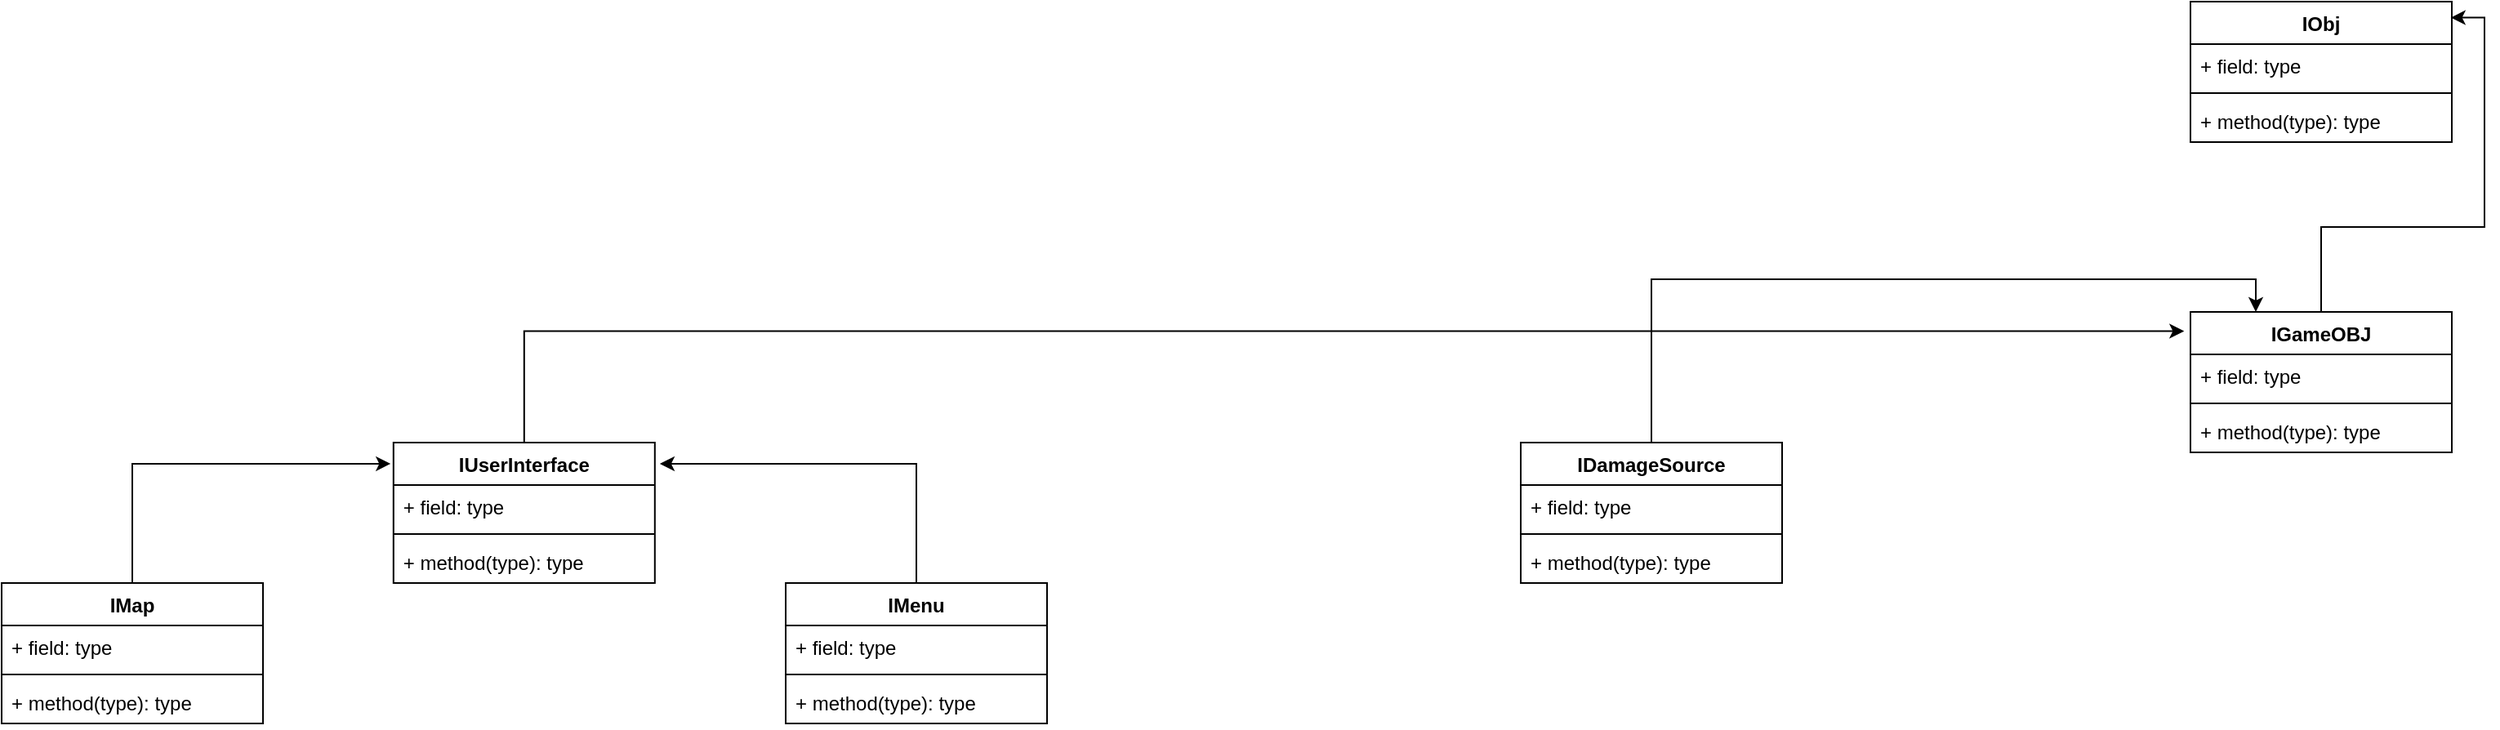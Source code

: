 <mxfile version="12.1.3" pages="1"><diagram id="u82egdFm9JUHlKRt-Qnc" name="Page-1"><mxGraphModel dx="3117" dy="551" grid="1" gridSize="10" guides="1" tooltips="1" connect="1" arrows="1" fold="1" page="1" pageScale="1" pageWidth="827" pageHeight="1169" math="0" shadow="0"><root><mxCell id="0"/><mxCell id="1" parent="0"/><mxCell id="ENZpwtx71xa39ozKBErt-1" value="IObj" style="swimlane;fontStyle=1;align=center;verticalAlign=top;childLayout=stackLayout;horizontal=1;startSize=26;horizontalStack=0;resizeParent=1;resizeParentMax=0;resizeLast=0;collapsible=1;marginBottom=0;" vertex="1" parent="1"><mxGeometry x="90" y="60" width="160" height="86" as="geometry"/></mxCell><mxCell id="ENZpwtx71xa39ozKBErt-2" value="+ field: type" style="text;strokeColor=none;fillColor=none;align=left;verticalAlign=top;spacingLeft=4;spacingRight=4;overflow=hidden;rotatable=0;points=[[0,0.5],[1,0.5]];portConstraint=eastwest;" vertex="1" parent="ENZpwtx71xa39ozKBErt-1"><mxGeometry y="26" width="160" height="26" as="geometry"/></mxCell><mxCell id="ENZpwtx71xa39ozKBErt-3" value="" style="line;strokeWidth=1;fillColor=none;align=left;verticalAlign=middle;spacingTop=-1;spacingLeft=3;spacingRight=3;rotatable=0;labelPosition=right;points=[];portConstraint=eastwest;" vertex="1" parent="ENZpwtx71xa39ozKBErt-1"><mxGeometry y="52" width="160" height="8" as="geometry"/></mxCell><mxCell id="ENZpwtx71xa39ozKBErt-4" value="+ method(type): type" style="text;strokeColor=none;fillColor=none;align=left;verticalAlign=top;spacingLeft=4;spacingRight=4;overflow=hidden;rotatable=0;points=[[0,0.5],[1,0.5]];portConstraint=eastwest;" vertex="1" parent="ENZpwtx71xa39ozKBErt-1"><mxGeometry y="60" width="160" height="26" as="geometry"/></mxCell><mxCell id="ENZpwtx71xa39ozKBErt-43" style="edgeStyle=orthogonalEdgeStyle;rounded=0;orthogonalLoop=1;jettySize=auto;html=1;exitX=0.5;exitY=0;exitDx=0;exitDy=0;entryX=-0.024;entryY=0.137;entryDx=0;entryDy=0;entryPerimeter=0;" edge="1" parent="1" source="ENZpwtx71xa39ozKBErt-5" target="ENZpwtx71xa39ozKBErt-33"><mxGeometry relative="1" as="geometry"><Array as="points"><mxPoint x="-930" y="262"/></Array></mxGeometry></mxCell><mxCell id="ENZpwtx71xa39ozKBErt-5" value="IUserInterface" style="swimlane;fontStyle=1;align=center;verticalAlign=top;childLayout=stackLayout;horizontal=1;startSize=26;horizontalStack=0;resizeParent=1;resizeParentMax=0;resizeLast=0;collapsible=1;marginBottom=0;" vertex="1" parent="1"><mxGeometry x="-1010.1" y="330" width="160" height="86" as="geometry"/></mxCell><mxCell id="ENZpwtx71xa39ozKBErt-6" value="+ field: type" style="text;strokeColor=none;fillColor=none;align=left;verticalAlign=top;spacingLeft=4;spacingRight=4;overflow=hidden;rotatable=0;points=[[0,0.5],[1,0.5]];portConstraint=eastwest;" vertex="1" parent="ENZpwtx71xa39ozKBErt-5"><mxGeometry y="26" width="160" height="26" as="geometry"/></mxCell><mxCell id="ENZpwtx71xa39ozKBErt-7" value="" style="line;strokeWidth=1;fillColor=none;align=left;verticalAlign=middle;spacingTop=-1;spacingLeft=3;spacingRight=3;rotatable=0;labelPosition=right;points=[];portConstraint=eastwest;" vertex="1" parent="ENZpwtx71xa39ozKBErt-5"><mxGeometry y="52" width="160" height="8" as="geometry"/></mxCell><mxCell id="ENZpwtx71xa39ozKBErt-8" value="+ method(type): type" style="text;strokeColor=none;fillColor=none;align=left;verticalAlign=top;spacingLeft=4;spacingRight=4;overflow=hidden;rotatable=0;points=[[0,0.5],[1,0.5]];portConstraint=eastwest;" vertex="1" parent="ENZpwtx71xa39ozKBErt-5"><mxGeometry y="60" width="160" height="26" as="geometry"/></mxCell><mxCell id="ENZpwtx71xa39ozKBErt-44" style="edgeStyle=orthogonalEdgeStyle;rounded=0;orthogonalLoop=1;jettySize=auto;html=1;exitX=0.5;exitY=0;exitDx=0;exitDy=0;entryX=1.019;entryY=0.151;entryDx=0;entryDy=0;entryPerimeter=0;" edge="1" parent="1" source="ENZpwtx71xa39ozKBErt-15" target="ENZpwtx71xa39ozKBErt-5"><mxGeometry relative="1" as="geometry"/></mxCell><mxCell id="ENZpwtx71xa39ozKBErt-15" value="IMenu" style="swimlane;fontStyle=1;align=center;verticalAlign=top;childLayout=stackLayout;horizontal=1;startSize=26;horizontalStack=0;resizeParent=1;resizeParentMax=0;resizeLast=0;collapsible=1;marginBottom=0;" vertex="1" parent="1"><mxGeometry x="-770" y="416" width="160" height="86" as="geometry"/></mxCell><mxCell id="ENZpwtx71xa39ozKBErt-16" value="+ field: type" style="text;strokeColor=none;fillColor=none;align=left;verticalAlign=top;spacingLeft=4;spacingRight=4;overflow=hidden;rotatable=0;points=[[0,0.5],[1,0.5]];portConstraint=eastwest;" vertex="1" parent="ENZpwtx71xa39ozKBErt-15"><mxGeometry y="26" width="160" height="26" as="geometry"/></mxCell><mxCell id="ENZpwtx71xa39ozKBErt-17" value="" style="line;strokeWidth=1;fillColor=none;align=left;verticalAlign=middle;spacingTop=-1;spacingLeft=3;spacingRight=3;rotatable=0;labelPosition=right;points=[];portConstraint=eastwest;" vertex="1" parent="ENZpwtx71xa39ozKBErt-15"><mxGeometry y="52" width="160" height="8" as="geometry"/></mxCell><mxCell id="ENZpwtx71xa39ozKBErt-18" value="+ method(type): type" style="text;strokeColor=none;fillColor=none;align=left;verticalAlign=top;spacingLeft=4;spacingRight=4;overflow=hidden;rotatable=0;points=[[0,0.5],[1,0.5]];portConstraint=eastwest;" vertex="1" parent="ENZpwtx71xa39ozKBErt-15"><mxGeometry y="60" width="160" height="26" as="geometry"/></mxCell><mxCell id="ENZpwtx71xa39ozKBErt-45" style="edgeStyle=orthogonalEdgeStyle;rounded=0;orthogonalLoop=1;jettySize=auto;html=1;exitX=0.5;exitY=0;exitDx=0;exitDy=0;entryX=-0.011;entryY=0.151;entryDx=0;entryDy=0;entryPerimeter=0;" edge="1" parent="1" source="ENZpwtx71xa39ozKBErt-19" target="ENZpwtx71xa39ozKBErt-5"><mxGeometry relative="1" as="geometry"/></mxCell><mxCell id="ENZpwtx71xa39ozKBErt-19" value="IMap" style="swimlane;fontStyle=1;align=center;verticalAlign=top;childLayout=stackLayout;horizontal=1;startSize=26;horizontalStack=0;resizeParent=1;resizeParentMax=0;resizeLast=0;collapsible=1;marginBottom=0;" vertex="1" parent="1"><mxGeometry x="-1250" y="416" width="160" height="86" as="geometry"/></mxCell><mxCell id="ENZpwtx71xa39ozKBErt-20" value="+ field: type" style="text;strokeColor=none;fillColor=none;align=left;verticalAlign=top;spacingLeft=4;spacingRight=4;overflow=hidden;rotatable=0;points=[[0,0.5],[1,0.5]];portConstraint=eastwest;" vertex="1" parent="ENZpwtx71xa39ozKBErt-19"><mxGeometry y="26" width="160" height="26" as="geometry"/></mxCell><mxCell id="ENZpwtx71xa39ozKBErt-21" value="" style="line;strokeWidth=1;fillColor=none;align=left;verticalAlign=middle;spacingTop=-1;spacingLeft=3;spacingRight=3;rotatable=0;labelPosition=right;points=[];portConstraint=eastwest;" vertex="1" parent="ENZpwtx71xa39ozKBErt-19"><mxGeometry y="52" width="160" height="8" as="geometry"/></mxCell><mxCell id="ENZpwtx71xa39ozKBErt-22" value="+ method(type): type" style="text;strokeColor=none;fillColor=none;align=left;verticalAlign=top;spacingLeft=4;spacingRight=4;overflow=hidden;rotatable=0;points=[[0,0.5],[1,0.5]];portConstraint=eastwest;" vertex="1" parent="ENZpwtx71xa39ozKBErt-19"><mxGeometry y="60" width="160" height="26" as="geometry"/></mxCell><mxCell id="ENZpwtx71xa39ozKBErt-46" style="edgeStyle=orthogonalEdgeStyle;rounded=0;orthogonalLoop=1;jettySize=auto;html=1;exitX=0.5;exitY=0;exitDx=0;exitDy=0;entryX=0.25;entryY=0;entryDx=0;entryDy=0;" edge="1" parent="1" source="ENZpwtx71xa39ozKBErt-29" target="ENZpwtx71xa39ozKBErt-33"><mxGeometry relative="1" as="geometry"/></mxCell><mxCell id="ENZpwtx71xa39ozKBErt-29" value="IDamageSource" style="swimlane;fontStyle=1;align=center;verticalAlign=top;childLayout=stackLayout;horizontal=1;startSize=26;horizontalStack=0;resizeParent=1;resizeParentMax=0;resizeLast=0;collapsible=1;marginBottom=0;" vertex="1" parent="1"><mxGeometry x="-320" y="330" width="160" height="86" as="geometry"/></mxCell><mxCell id="ENZpwtx71xa39ozKBErt-30" value="+ field: type" style="text;strokeColor=none;fillColor=none;align=left;verticalAlign=top;spacingLeft=4;spacingRight=4;overflow=hidden;rotatable=0;points=[[0,0.5],[1,0.5]];portConstraint=eastwest;" vertex="1" parent="ENZpwtx71xa39ozKBErt-29"><mxGeometry y="26" width="160" height="26" as="geometry"/></mxCell><mxCell id="ENZpwtx71xa39ozKBErt-31" value="" style="line;strokeWidth=1;fillColor=none;align=left;verticalAlign=middle;spacingTop=-1;spacingLeft=3;spacingRight=3;rotatable=0;labelPosition=right;points=[];portConstraint=eastwest;" vertex="1" parent="ENZpwtx71xa39ozKBErt-29"><mxGeometry y="52" width="160" height="8" as="geometry"/></mxCell><mxCell id="ENZpwtx71xa39ozKBErt-32" value="+ method(type): type" style="text;strokeColor=none;fillColor=none;align=left;verticalAlign=top;spacingLeft=4;spacingRight=4;overflow=hidden;rotatable=0;points=[[0,0.5],[1,0.5]];portConstraint=eastwest;" vertex="1" parent="ENZpwtx71xa39ozKBErt-29"><mxGeometry y="60" width="160" height="26" as="geometry"/></mxCell><mxCell id="ENZpwtx71xa39ozKBErt-42" style="edgeStyle=orthogonalEdgeStyle;rounded=0;orthogonalLoop=1;jettySize=auto;html=1;exitX=0.5;exitY=0;exitDx=0;exitDy=0;entryX=0.996;entryY=0.114;entryDx=0;entryDy=0;entryPerimeter=0;" edge="1" parent="1" source="ENZpwtx71xa39ozKBErt-33" target="ENZpwtx71xa39ozKBErt-1"><mxGeometry relative="1" as="geometry"><Array as="points"><mxPoint x="170" y="198"/><mxPoint x="270" y="198"/><mxPoint x="270" y="70"/></Array></mxGeometry></mxCell><mxCell id="ENZpwtx71xa39ozKBErt-33" value="IGameOBJ" style="swimlane;fontStyle=1;align=center;verticalAlign=top;childLayout=stackLayout;horizontal=1;startSize=26;horizontalStack=0;resizeParent=1;resizeParentMax=0;resizeLast=0;collapsible=1;marginBottom=0;" vertex="1" parent="1"><mxGeometry x="90" y="250" width="160" height="86" as="geometry"/></mxCell><mxCell id="ENZpwtx71xa39ozKBErt-34" value="+ field: type" style="text;strokeColor=none;fillColor=none;align=left;verticalAlign=top;spacingLeft=4;spacingRight=4;overflow=hidden;rotatable=0;points=[[0,0.5],[1,0.5]];portConstraint=eastwest;" vertex="1" parent="ENZpwtx71xa39ozKBErt-33"><mxGeometry y="26" width="160" height="26" as="geometry"/></mxCell><mxCell id="ENZpwtx71xa39ozKBErt-35" value="" style="line;strokeWidth=1;fillColor=none;align=left;verticalAlign=middle;spacingTop=-1;spacingLeft=3;spacingRight=3;rotatable=0;labelPosition=right;points=[];portConstraint=eastwest;" vertex="1" parent="ENZpwtx71xa39ozKBErt-33"><mxGeometry y="52" width="160" height="8" as="geometry"/></mxCell><mxCell id="ENZpwtx71xa39ozKBErt-36" value="+ method(type): type" style="text;strokeColor=none;fillColor=none;align=left;verticalAlign=top;spacingLeft=4;spacingRight=4;overflow=hidden;rotatable=0;points=[[0,0.5],[1,0.5]];portConstraint=eastwest;" vertex="1" parent="ENZpwtx71xa39ozKBErt-33"><mxGeometry y="60" width="160" height="26" as="geometry"/></mxCell></root></mxGraphModel></diagram></mxfile>